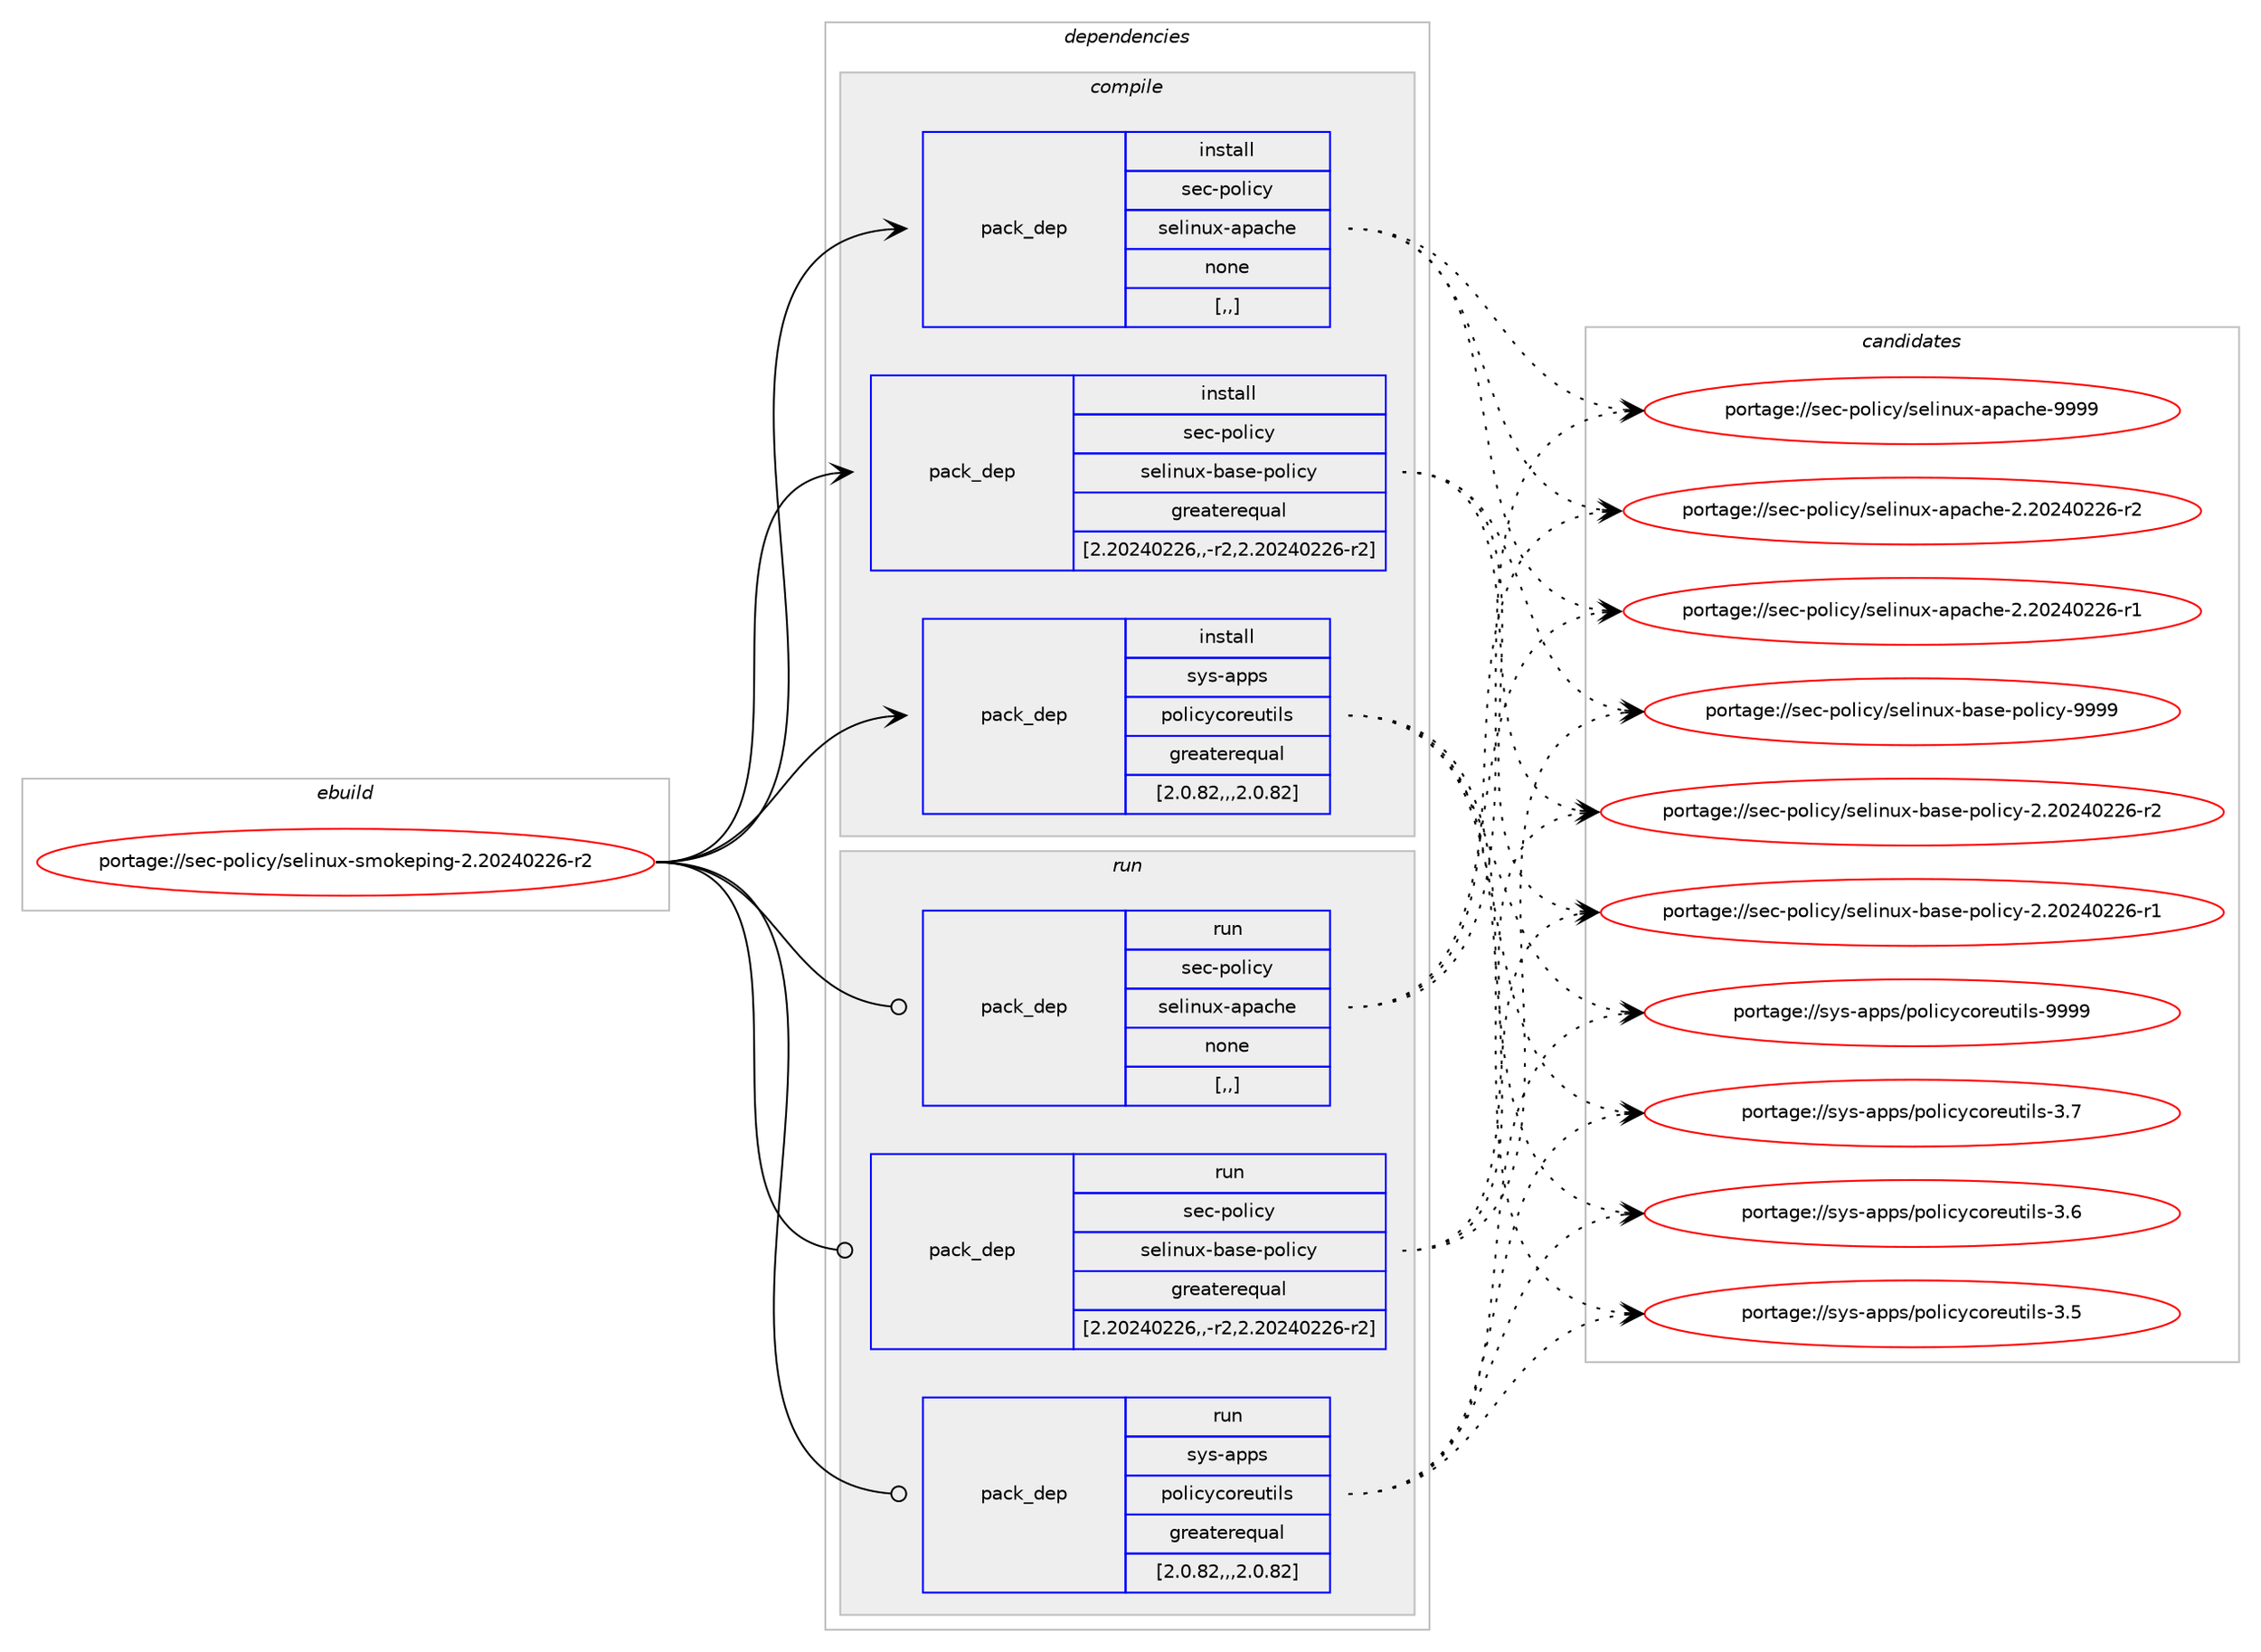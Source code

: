 digraph prolog {

# *************
# Graph options
# *************

newrank=true;
concentrate=true;
compound=true;
graph [rankdir=LR,fontname=Helvetica,fontsize=10,ranksep=1.5];#, ranksep=2.5, nodesep=0.2];
edge  [arrowhead=vee];
node  [fontname=Helvetica,fontsize=10];

# **********
# The ebuild
# **********

subgraph cluster_leftcol {
color=gray;
label=<<i>ebuild</i>>;
id [label="portage://sec-policy/selinux-smokeping-2.20240226-r2", color=red, width=4, href="../sec-policy/selinux-smokeping-2.20240226-r2.svg"];
}

# ****************
# The dependencies
# ****************

subgraph cluster_midcol {
color=gray;
label=<<i>dependencies</i>>;
subgraph cluster_compile {
fillcolor="#eeeeee";
style=filled;
label=<<i>compile</i>>;
subgraph pack304351 {
dependency417609 [label=<<TABLE BORDER="0" CELLBORDER="1" CELLSPACING="0" CELLPADDING="4" WIDTH="220"><TR><TD ROWSPAN="6" CELLPADDING="30">pack_dep</TD></TR><TR><TD WIDTH="110">install</TD></TR><TR><TD>sec-policy</TD></TR><TR><TD>selinux-apache</TD></TR><TR><TD>none</TD></TR><TR><TD>[,,]</TD></TR></TABLE>>, shape=none, color=blue];
}
id:e -> dependency417609:w [weight=20,style="solid",arrowhead="vee"];
subgraph pack304352 {
dependency417610 [label=<<TABLE BORDER="0" CELLBORDER="1" CELLSPACING="0" CELLPADDING="4" WIDTH="220"><TR><TD ROWSPAN="6" CELLPADDING="30">pack_dep</TD></TR><TR><TD WIDTH="110">install</TD></TR><TR><TD>sec-policy</TD></TR><TR><TD>selinux-base-policy</TD></TR><TR><TD>greaterequal</TD></TR><TR><TD>[2.20240226,,-r2,2.20240226-r2]</TD></TR></TABLE>>, shape=none, color=blue];
}
id:e -> dependency417610:w [weight=20,style="solid",arrowhead="vee"];
subgraph pack304353 {
dependency417611 [label=<<TABLE BORDER="0" CELLBORDER="1" CELLSPACING="0" CELLPADDING="4" WIDTH="220"><TR><TD ROWSPAN="6" CELLPADDING="30">pack_dep</TD></TR><TR><TD WIDTH="110">install</TD></TR><TR><TD>sys-apps</TD></TR><TR><TD>policycoreutils</TD></TR><TR><TD>greaterequal</TD></TR><TR><TD>[2.0.82,,,2.0.82]</TD></TR></TABLE>>, shape=none, color=blue];
}
id:e -> dependency417611:w [weight=20,style="solid",arrowhead="vee"];
}
subgraph cluster_compileandrun {
fillcolor="#eeeeee";
style=filled;
label=<<i>compile and run</i>>;
}
subgraph cluster_run {
fillcolor="#eeeeee";
style=filled;
label=<<i>run</i>>;
subgraph pack304354 {
dependency417612 [label=<<TABLE BORDER="0" CELLBORDER="1" CELLSPACING="0" CELLPADDING="4" WIDTH="220"><TR><TD ROWSPAN="6" CELLPADDING="30">pack_dep</TD></TR><TR><TD WIDTH="110">run</TD></TR><TR><TD>sec-policy</TD></TR><TR><TD>selinux-apache</TD></TR><TR><TD>none</TD></TR><TR><TD>[,,]</TD></TR></TABLE>>, shape=none, color=blue];
}
id:e -> dependency417612:w [weight=20,style="solid",arrowhead="odot"];
subgraph pack304355 {
dependency417613 [label=<<TABLE BORDER="0" CELLBORDER="1" CELLSPACING="0" CELLPADDING="4" WIDTH="220"><TR><TD ROWSPAN="6" CELLPADDING="30">pack_dep</TD></TR><TR><TD WIDTH="110">run</TD></TR><TR><TD>sec-policy</TD></TR><TR><TD>selinux-base-policy</TD></TR><TR><TD>greaterequal</TD></TR><TR><TD>[2.20240226,,-r2,2.20240226-r2]</TD></TR></TABLE>>, shape=none, color=blue];
}
id:e -> dependency417613:w [weight=20,style="solid",arrowhead="odot"];
subgraph pack304356 {
dependency417614 [label=<<TABLE BORDER="0" CELLBORDER="1" CELLSPACING="0" CELLPADDING="4" WIDTH="220"><TR><TD ROWSPAN="6" CELLPADDING="30">pack_dep</TD></TR><TR><TD WIDTH="110">run</TD></TR><TR><TD>sys-apps</TD></TR><TR><TD>policycoreutils</TD></TR><TR><TD>greaterequal</TD></TR><TR><TD>[2.0.82,,,2.0.82]</TD></TR></TABLE>>, shape=none, color=blue];
}
id:e -> dependency417614:w [weight=20,style="solid",arrowhead="odot"];
}
}

# **************
# The candidates
# **************

subgraph cluster_choices {
rank=same;
color=gray;
label=<<i>candidates</i>>;

subgraph choice304351 {
color=black;
nodesep=1;
choice11510199451121111081059912147115101108105110117120459711297991041014557575757 [label="portage://sec-policy/selinux-apache-9999", color=red, width=4,href="../sec-policy/selinux-apache-9999.svg"];
choice115101994511211110810599121471151011081051101171204597112979910410145504650485052485050544511450 [label="portage://sec-policy/selinux-apache-2.20240226-r2", color=red, width=4,href="../sec-policy/selinux-apache-2.20240226-r2.svg"];
choice115101994511211110810599121471151011081051101171204597112979910410145504650485052485050544511449 [label="portage://sec-policy/selinux-apache-2.20240226-r1", color=red, width=4,href="../sec-policy/selinux-apache-2.20240226-r1.svg"];
dependency417609:e -> choice11510199451121111081059912147115101108105110117120459711297991041014557575757:w [style=dotted,weight="100"];
dependency417609:e -> choice115101994511211110810599121471151011081051101171204597112979910410145504650485052485050544511450:w [style=dotted,weight="100"];
dependency417609:e -> choice115101994511211110810599121471151011081051101171204597112979910410145504650485052485050544511449:w [style=dotted,weight="100"];
}
subgraph choice304352 {
color=black;
nodesep=1;
choice1151019945112111108105991214711510110810511011712045989711510145112111108105991214557575757 [label="portage://sec-policy/selinux-base-policy-9999", color=red, width=4,href="../sec-policy/selinux-base-policy-9999.svg"];
choice11510199451121111081059912147115101108105110117120459897115101451121111081059912145504650485052485050544511450 [label="portage://sec-policy/selinux-base-policy-2.20240226-r2", color=red, width=4,href="../sec-policy/selinux-base-policy-2.20240226-r2.svg"];
choice11510199451121111081059912147115101108105110117120459897115101451121111081059912145504650485052485050544511449 [label="portage://sec-policy/selinux-base-policy-2.20240226-r1", color=red, width=4,href="../sec-policy/selinux-base-policy-2.20240226-r1.svg"];
dependency417610:e -> choice1151019945112111108105991214711510110810511011712045989711510145112111108105991214557575757:w [style=dotted,weight="100"];
dependency417610:e -> choice11510199451121111081059912147115101108105110117120459897115101451121111081059912145504650485052485050544511450:w [style=dotted,weight="100"];
dependency417610:e -> choice11510199451121111081059912147115101108105110117120459897115101451121111081059912145504650485052485050544511449:w [style=dotted,weight="100"];
}
subgraph choice304353 {
color=black;
nodesep=1;
choice11512111545971121121154711211110810599121991111141011171161051081154557575757 [label="portage://sys-apps/policycoreutils-9999", color=red, width=4,href="../sys-apps/policycoreutils-9999.svg"];
choice115121115459711211211547112111108105991219911111410111711610510811545514655 [label="portage://sys-apps/policycoreutils-3.7", color=red, width=4,href="../sys-apps/policycoreutils-3.7.svg"];
choice115121115459711211211547112111108105991219911111410111711610510811545514654 [label="portage://sys-apps/policycoreutils-3.6", color=red, width=4,href="../sys-apps/policycoreutils-3.6.svg"];
choice115121115459711211211547112111108105991219911111410111711610510811545514653 [label="portage://sys-apps/policycoreutils-3.5", color=red, width=4,href="../sys-apps/policycoreutils-3.5.svg"];
dependency417611:e -> choice11512111545971121121154711211110810599121991111141011171161051081154557575757:w [style=dotted,weight="100"];
dependency417611:e -> choice115121115459711211211547112111108105991219911111410111711610510811545514655:w [style=dotted,weight="100"];
dependency417611:e -> choice115121115459711211211547112111108105991219911111410111711610510811545514654:w [style=dotted,weight="100"];
dependency417611:e -> choice115121115459711211211547112111108105991219911111410111711610510811545514653:w [style=dotted,weight="100"];
}
subgraph choice304354 {
color=black;
nodesep=1;
choice11510199451121111081059912147115101108105110117120459711297991041014557575757 [label="portage://sec-policy/selinux-apache-9999", color=red, width=4,href="../sec-policy/selinux-apache-9999.svg"];
choice115101994511211110810599121471151011081051101171204597112979910410145504650485052485050544511450 [label="portage://sec-policy/selinux-apache-2.20240226-r2", color=red, width=4,href="../sec-policy/selinux-apache-2.20240226-r2.svg"];
choice115101994511211110810599121471151011081051101171204597112979910410145504650485052485050544511449 [label="portage://sec-policy/selinux-apache-2.20240226-r1", color=red, width=4,href="../sec-policy/selinux-apache-2.20240226-r1.svg"];
dependency417612:e -> choice11510199451121111081059912147115101108105110117120459711297991041014557575757:w [style=dotted,weight="100"];
dependency417612:e -> choice115101994511211110810599121471151011081051101171204597112979910410145504650485052485050544511450:w [style=dotted,weight="100"];
dependency417612:e -> choice115101994511211110810599121471151011081051101171204597112979910410145504650485052485050544511449:w [style=dotted,weight="100"];
}
subgraph choice304355 {
color=black;
nodesep=1;
choice1151019945112111108105991214711510110810511011712045989711510145112111108105991214557575757 [label="portage://sec-policy/selinux-base-policy-9999", color=red, width=4,href="../sec-policy/selinux-base-policy-9999.svg"];
choice11510199451121111081059912147115101108105110117120459897115101451121111081059912145504650485052485050544511450 [label="portage://sec-policy/selinux-base-policy-2.20240226-r2", color=red, width=4,href="../sec-policy/selinux-base-policy-2.20240226-r2.svg"];
choice11510199451121111081059912147115101108105110117120459897115101451121111081059912145504650485052485050544511449 [label="portage://sec-policy/selinux-base-policy-2.20240226-r1", color=red, width=4,href="../sec-policy/selinux-base-policy-2.20240226-r1.svg"];
dependency417613:e -> choice1151019945112111108105991214711510110810511011712045989711510145112111108105991214557575757:w [style=dotted,weight="100"];
dependency417613:e -> choice11510199451121111081059912147115101108105110117120459897115101451121111081059912145504650485052485050544511450:w [style=dotted,weight="100"];
dependency417613:e -> choice11510199451121111081059912147115101108105110117120459897115101451121111081059912145504650485052485050544511449:w [style=dotted,weight="100"];
}
subgraph choice304356 {
color=black;
nodesep=1;
choice11512111545971121121154711211110810599121991111141011171161051081154557575757 [label="portage://sys-apps/policycoreutils-9999", color=red, width=4,href="../sys-apps/policycoreutils-9999.svg"];
choice115121115459711211211547112111108105991219911111410111711610510811545514655 [label="portage://sys-apps/policycoreutils-3.7", color=red, width=4,href="../sys-apps/policycoreutils-3.7.svg"];
choice115121115459711211211547112111108105991219911111410111711610510811545514654 [label="portage://sys-apps/policycoreutils-3.6", color=red, width=4,href="../sys-apps/policycoreutils-3.6.svg"];
choice115121115459711211211547112111108105991219911111410111711610510811545514653 [label="portage://sys-apps/policycoreutils-3.5", color=red, width=4,href="../sys-apps/policycoreutils-3.5.svg"];
dependency417614:e -> choice11512111545971121121154711211110810599121991111141011171161051081154557575757:w [style=dotted,weight="100"];
dependency417614:e -> choice115121115459711211211547112111108105991219911111410111711610510811545514655:w [style=dotted,weight="100"];
dependency417614:e -> choice115121115459711211211547112111108105991219911111410111711610510811545514654:w [style=dotted,weight="100"];
dependency417614:e -> choice115121115459711211211547112111108105991219911111410111711610510811545514653:w [style=dotted,weight="100"];
}
}

}
